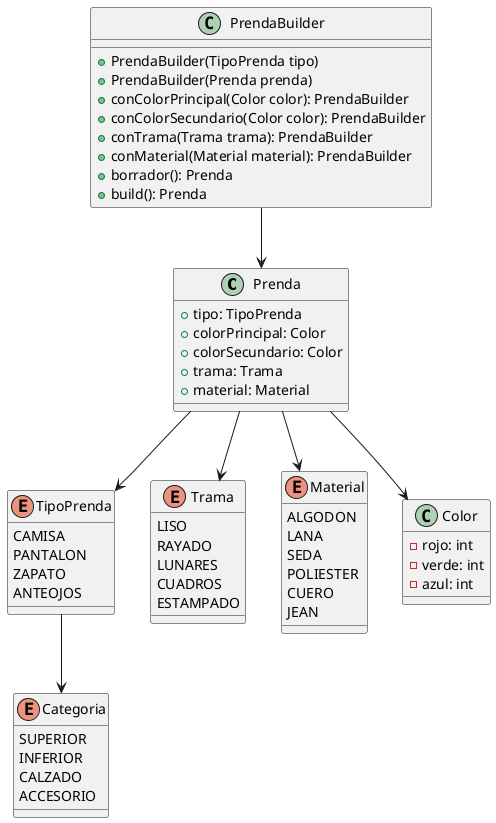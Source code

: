 @startuml
class Prenda {
    +tipo: TipoPrenda
    +colorPrincipal: Color
    +colorSecundario: Color
    +trama: Trama
    +material: Material
}

class PrendaBuilder {
    +PrendaBuilder(TipoPrenda tipo)
    +PrendaBuilder(Prenda prenda)
    +conColorPrincipal(Color color): PrendaBuilder
    +conColorSecundario(Color color): PrendaBuilder
    +conTrama(Trama trama): PrendaBuilder
    +conMaterial(Material material): PrendaBuilder
    +borrador(): Prenda
    +build(): Prenda
}

enum Categoria {
    SUPERIOR
    INFERIOR
    CALZADO
    ACCESORIO
}

enum TipoPrenda {
    CAMISA
    PANTALON
    ZAPATO
    ANTEOJOS
}

enum Trama {
    LISO
    RAYADO
    LUNARES
    CUADROS
    ESTAMPADO
}

enum Material {
    ALGODON
    LANA
    SEDA
    POLIESTER
    CUERO
    JEAN
}

class Color {
    -rojo: int
    -verde: int
    -azul: int
}


Prenda --> TipoPrenda
Prenda --> Color
Prenda --> Trama
Prenda --> Material
TipoPrenda --> Categoria
PrendaBuilder --> Prenda
@enduml